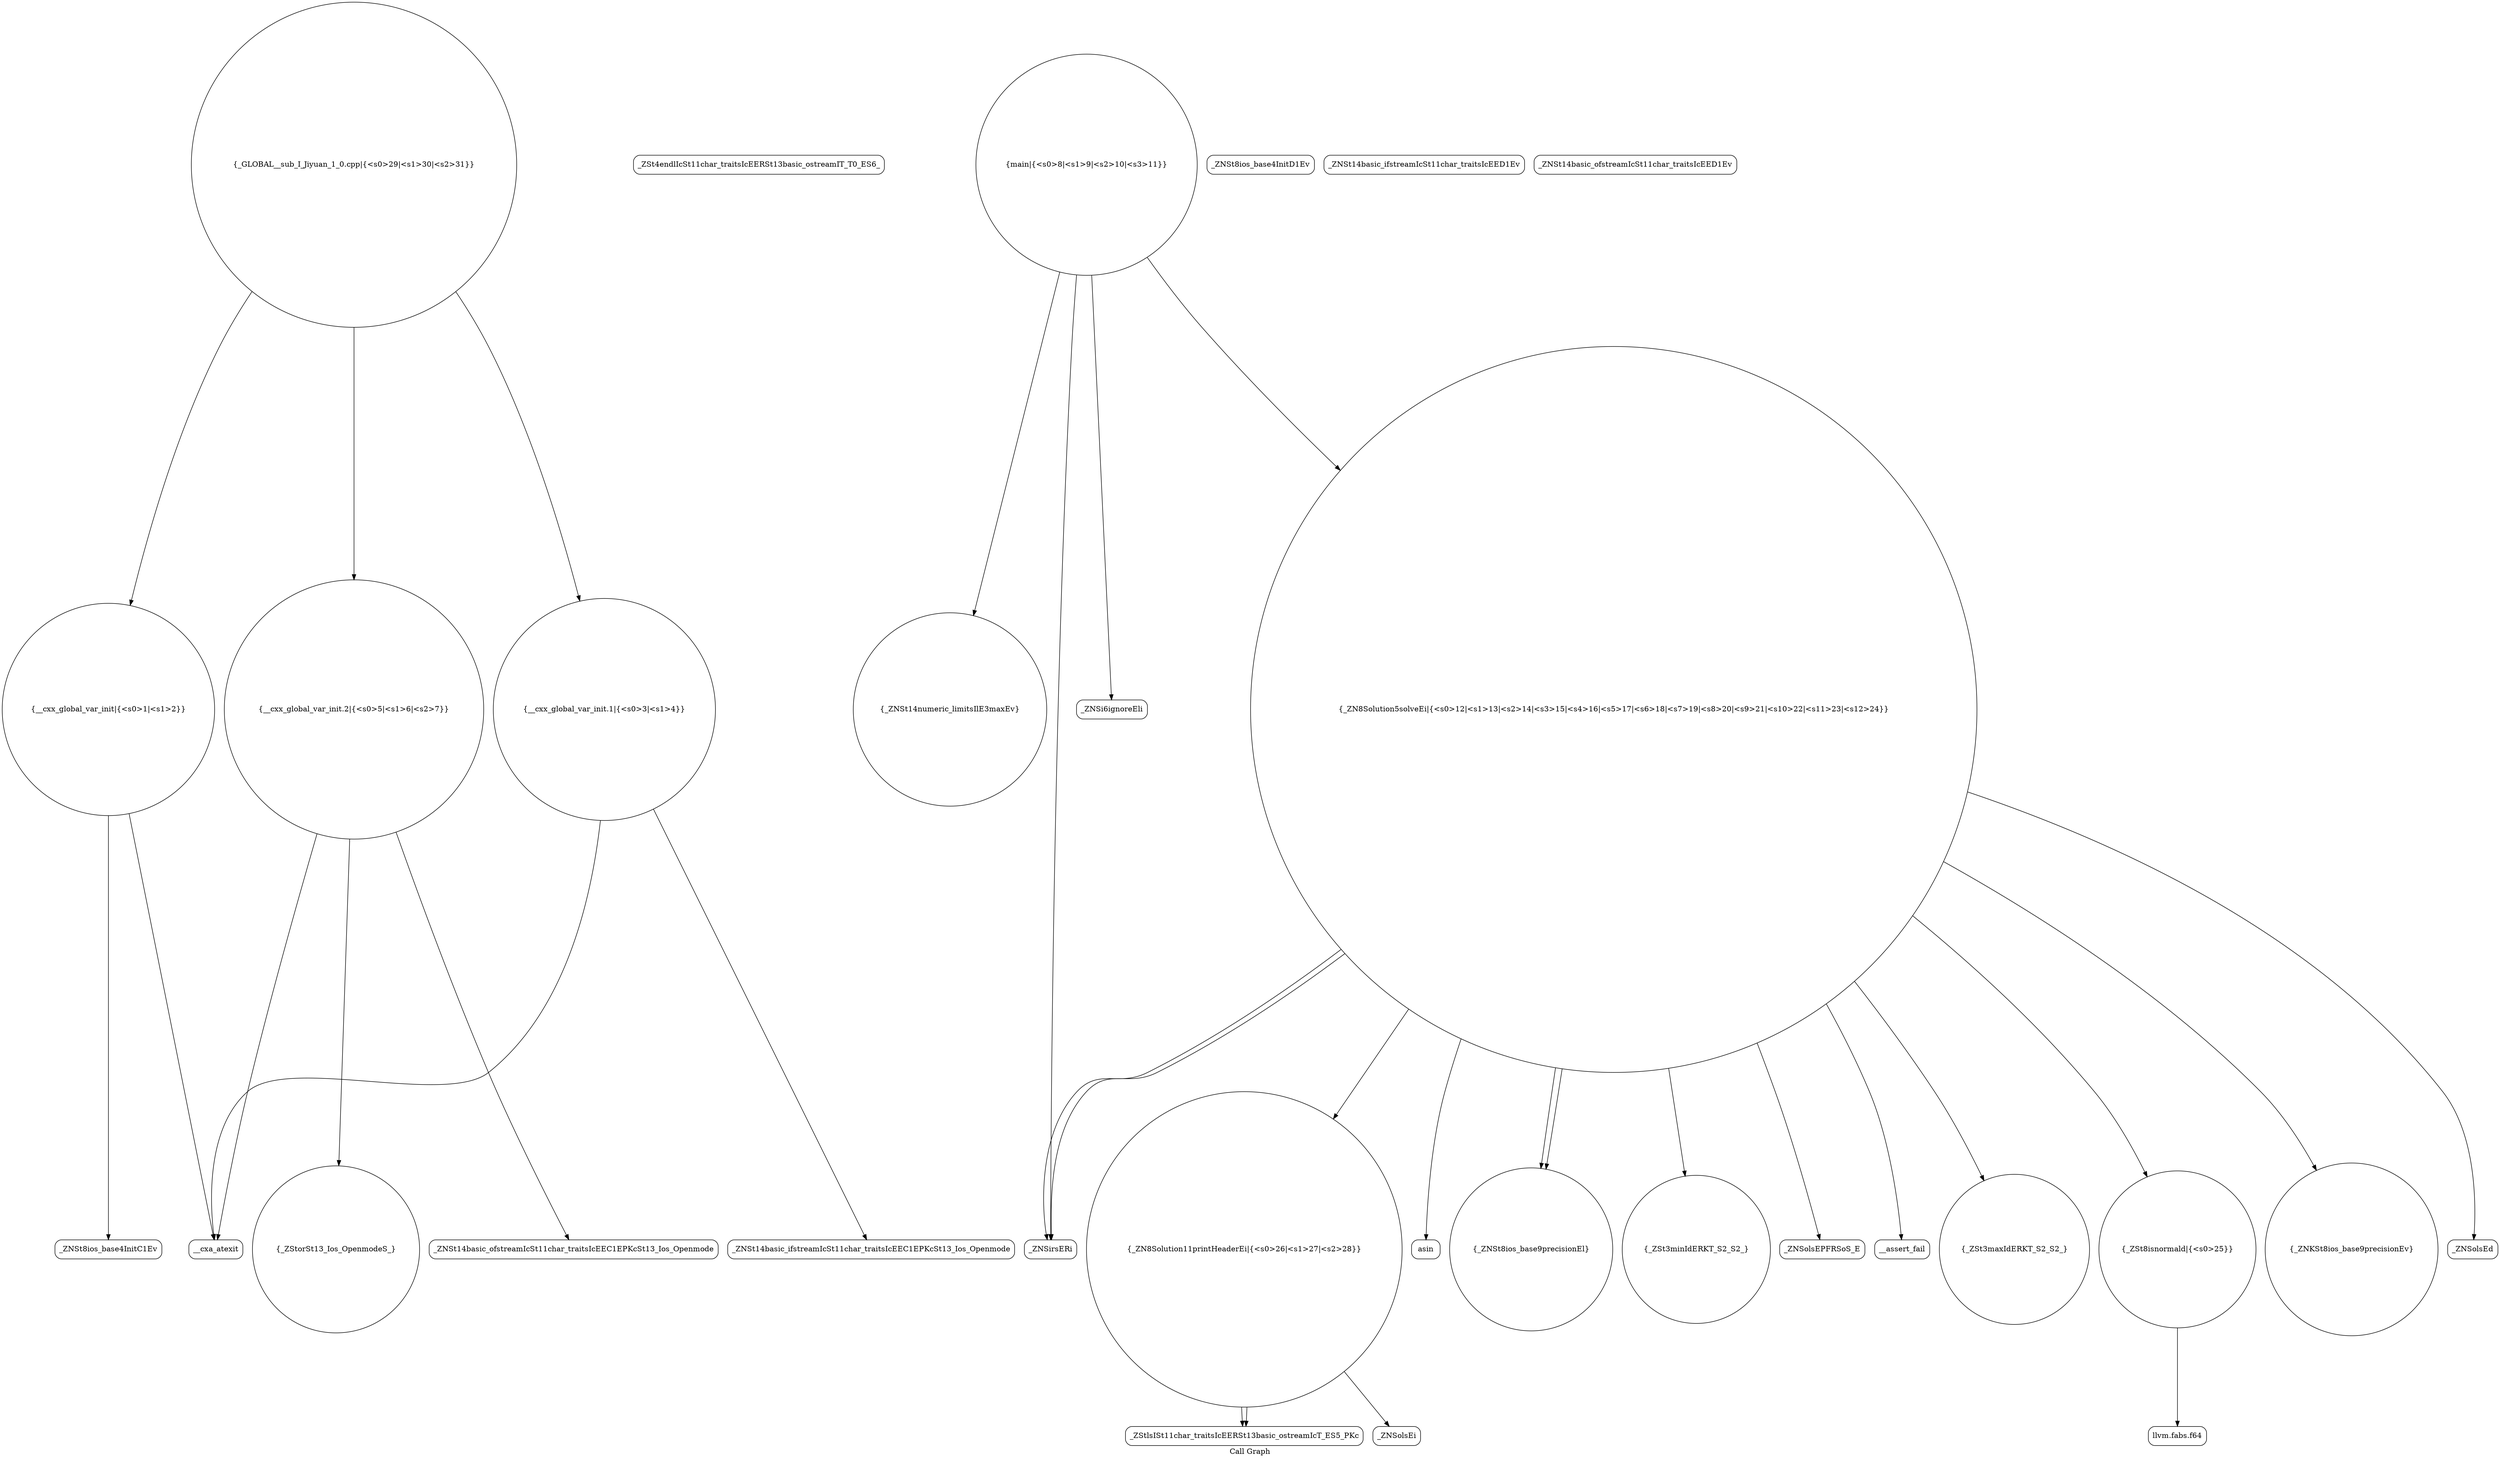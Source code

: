 digraph "Call Graph" {
	label="Call Graph";

	Node0x55ebca89eb30 [shape=record,shape=circle,label="{__cxx_global_var_init|{<s0>1|<s1>2}}"];
	Node0x55ebca89eb30:s0 -> Node0x55ebca89efc0[color=black];
	Node0x55ebca89eb30:s1 -> Node0x55ebca89f0c0[color=black];
	Node0x55ebca89fc40 [shape=record,shape=Mrecord,label="{_ZSt4endlIcSt11char_traitsIcEERSt13basic_ostreamIT_T0_ES6_}"];
	Node0x55ebca89f2c0 [shape=record,shape=circle,label="{__cxx_global_var_init.2|{<s0>5|<s1>6|<s2>7}}"];
	Node0x55ebca89f2c0:s0 -> Node0x55ebca89f340[color=black];
	Node0x55ebca89f2c0:s1 -> Node0x55ebca89f3c0[color=black];
	Node0x55ebca89f2c0:s2 -> Node0x55ebca89f0c0[color=black];
	Node0x55ebca89f640 [shape=record,shape=circle,label="{_ZNSt14numeric_limitsIlE3maxEv}"];
	Node0x55ebca89f9c0 [shape=record,shape=circle,label="{_ZN8Solution11printHeaderEi|{<s0>26|<s1>27|<s2>28}}"];
	Node0x55ebca89f9c0:s0 -> Node0x55ebca89fd40[color=black];
	Node0x55ebca89f9c0:s1 -> Node0x55ebca89fdc0[color=black];
	Node0x55ebca89f9c0:s2 -> Node0x55ebca89fd40[color=black];
	Node0x55ebca89f040 [shape=record,shape=Mrecord,label="{_ZNSt8ios_base4InitD1Ev}"];
	Node0x55ebca89fd40 [shape=record,shape=Mrecord,label="{_ZStlsISt11char_traitsIcEERSt13basic_ostreamIcT_ES5_PKc}"];
	Node0x55ebca89f3c0 [shape=record,shape=Mrecord,label="{_ZNSt14basic_ofstreamIcSt11char_traitsIcEEC1EPKcSt13_Ios_Openmode}"];
	Node0x55ebca89f740 [shape=record,shape=Mrecord,label="{asin}"];
	Node0x55ebca89fac0 [shape=record,shape=circle,label="{_ZNSt8ios_base9precisionEl}"];
	Node0x55ebca89f140 [shape=record,shape=circle,label="{__cxx_global_var_init.1|{<s0>3|<s1>4}}"];
	Node0x55ebca89f140:s0 -> Node0x55ebca89f1c0[color=black];
	Node0x55ebca89f140:s1 -> Node0x55ebca89f0c0[color=black];
	Node0x55ebca89fe40 [shape=record,shape=circle,label="{_GLOBAL__sub_I_Jiyuan_1_0.cpp|{<s0>29|<s1>30|<s2>31}}"];
	Node0x55ebca89fe40:s0 -> Node0x55ebca89eb30[color=black];
	Node0x55ebca89fe40:s1 -> Node0x55ebca89f140[color=black];
	Node0x55ebca89fe40:s2 -> Node0x55ebca89f2c0[color=black];
	Node0x55ebca89f4c0 [shape=record,shape=circle,label="{main|{<s0>8|<s1>9|<s2>10|<s3>11}}"];
	Node0x55ebca89f4c0:s0 -> Node0x55ebca89f540[color=black];
	Node0x55ebca89f4c0:s1 -> Node0x55ebca89f640[color=black];
	Node0x55ebca89f4c0:s2 -> Node0x55ebca89f5c0[color=black];
	Node0x55ebca89f4c0:s3 -> Node0x55ebca89f6c0[color=black];
	Node0x55ebca89f840 [shape=record,shape=circle,label="{_ZSt3minIdERKT_S2_S2_}"];
	Node0x55ebca89fbc0 [shape=record,shape=Mrecord,label="{_ZNSolsEPFRSoS_E}"];
	Node0x55ebca89f240 [shape=record,shape=Mrecord,label="{_ZNSt14basic_ifstreamIcSt11char_traitsIcEED1Ev}"];
	Node0x55ebca89f5c0 [shape=record,shape=Mrecord,label="{_ZNSi6ignoreEli}"];
	Node0x55ebca89f940 [shape=record,shape=Mrecord,label="{__assert_fail}"];
	Node0x55ebca89efc0 [shape=record,shape=Mrecord,label="{_ZNSt8ios_base4InitC1Ev}"];
	Node0x55ebca89fcc0 [shape=record,shape=Mrecord,label="{llvm.fabs.f64}"];
	Node0x55ebca89f340 [shape=record,shape=circle,label="{_ZStorSt13_Ios_OpenmodeS_}"];
	Node0x55ebca89f6c0 [shape=record,shape=circle,label="{_ZN8Solution5solveEi|{<s0>12|<s1>13|<s2>14|<s3>15|<s4>16|<s5>17|<s6>18|<s7>19|<s8>20|<s9>21|<s10>22|<s11>23|<s12>24}}"];
	Node0x55ebca89f6c0:s0 -> Node0x55ebca89f540[color=black];
	Node0x55ebca89f6c0:s1 -> Node0x55ebca89f540[color=black];
	Node0x55ebca89f6c0:s2 -> Node0x55ebca89f840[color=black];
	Node0x55ebca89f6c0:s3 -> Node0x55ebca89f7c0[color=black];
	Node0x55ebca89f6c0:s4 -> Node0x55ebca89f740[color=black];
	Node0x55ebca89f6c0:s5 -> Node0x55ebca89f8c0[color=black];
	Node0x55ebca89f6c0:s6 -> Node0x55ebca89f940[color=black];
	Node0x55ebca89f6c0:s7 -> Node0x55ebca89f9c0[color=black];
	Node0x55ebca89f6c0:s8 -> Node0x55ebca89fa40[color=black];
	Node0x55ebca89f6c0:s9 -> Node0x55ebca89fac0[color=black];
	Node0x55ebca89f6c0:s10 -> Node0x55ebca89fb40[color=black];
	Node0x55ebca89f6c0:s11 -> Node0x55ebca89fbc0[color=black];
	Node0x55ebca89f6c0:s12 -> Node0x55ebca89fac0[color=black];
	Node0x55ebca89fa40 [shape=record,shape=circle,label="{_ZNKSt8ios_base9precisionEv}"];
	Node0x55ebca89f0c0 [shape=record,shape=Mrecord,label="{__cxa_atexit}"];
	Node0x55ebca89fdc0 [shape=record,shape=Mrecord,label="{_ZNSolsEi}"];
	Node0x55ebca89f440 [shape=record,shape=Mrecord,label="{_ZNSt14basic_ofstreamIcSt11char_traitsIcEED1Ev}"];
	Node0x55ebca89f7c0 [shape=record,shape=circle,label="{_ZSt3maxIdERKT_S2_S2_}"];
	Node0x55ebca89fb40 [shape=record,shape=Mrecord,label="{_ZNSolsEd}"];
	Node0x55ebca89f1c0 [shape=record,shape=Mrecord,label="{_ZNSt14basic_ifstreamIcSt11char_traitsIcEEC1EPKcSt13_Ios_Openmode}"];
	Node0x55ebca89f540 [shape=record,shape=Mrecord,label="{_ZNSirsERi}"];
	Node0x55ebca89f8c0 [shape=record,shape=circle,label="{_ZSt8isnormald|{<s0>25}}"];
	Node0x55ebca89f8c0:s0 -> Node0x55ebca89fcc0[color=black];
}
